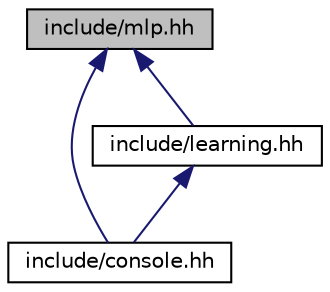 digraph "include/mlp.hh"
{
 // LATEX_PDF_SIZE
  edge [fontname="Helvetica",fontsize="10",labelfontname="Helvetica",labelfontsize="10"];
  node [fontname="Helvetica",fontsize="10",shape=record];
  Node1 [label="include/mlp.hh",height=0.2,width=0.4,color="black", fillcolor="grey75", style="filled", fontcolor="black",tooltip=" "];
  Node1 -> Node2 [dir="back",color="midnightblue",fontsize="10",style="solid",fontname="Helvetica"];
  Node2 [label="include/console.hh",height=0.2,width=0.4,color="black", fillcolor="white", style="filled",URL="$console_8hh.html",tooltip=" "];
  Node1 -> Node3 [dir="back",color="midnightblue",fontsize="10",style="solid",fontname="Helvetica"];
  Node3 [label="include/learning.hh",height=0.2,width=0.4,color="black", fillcolor="white", style="filled",URL="$learning_8hh_source.html",tooltip=" "];
  Node3 -> Node2 [dir="back",color="midnightblue",fontsize="10",style="solid",fontname="Helvetica"];
}
